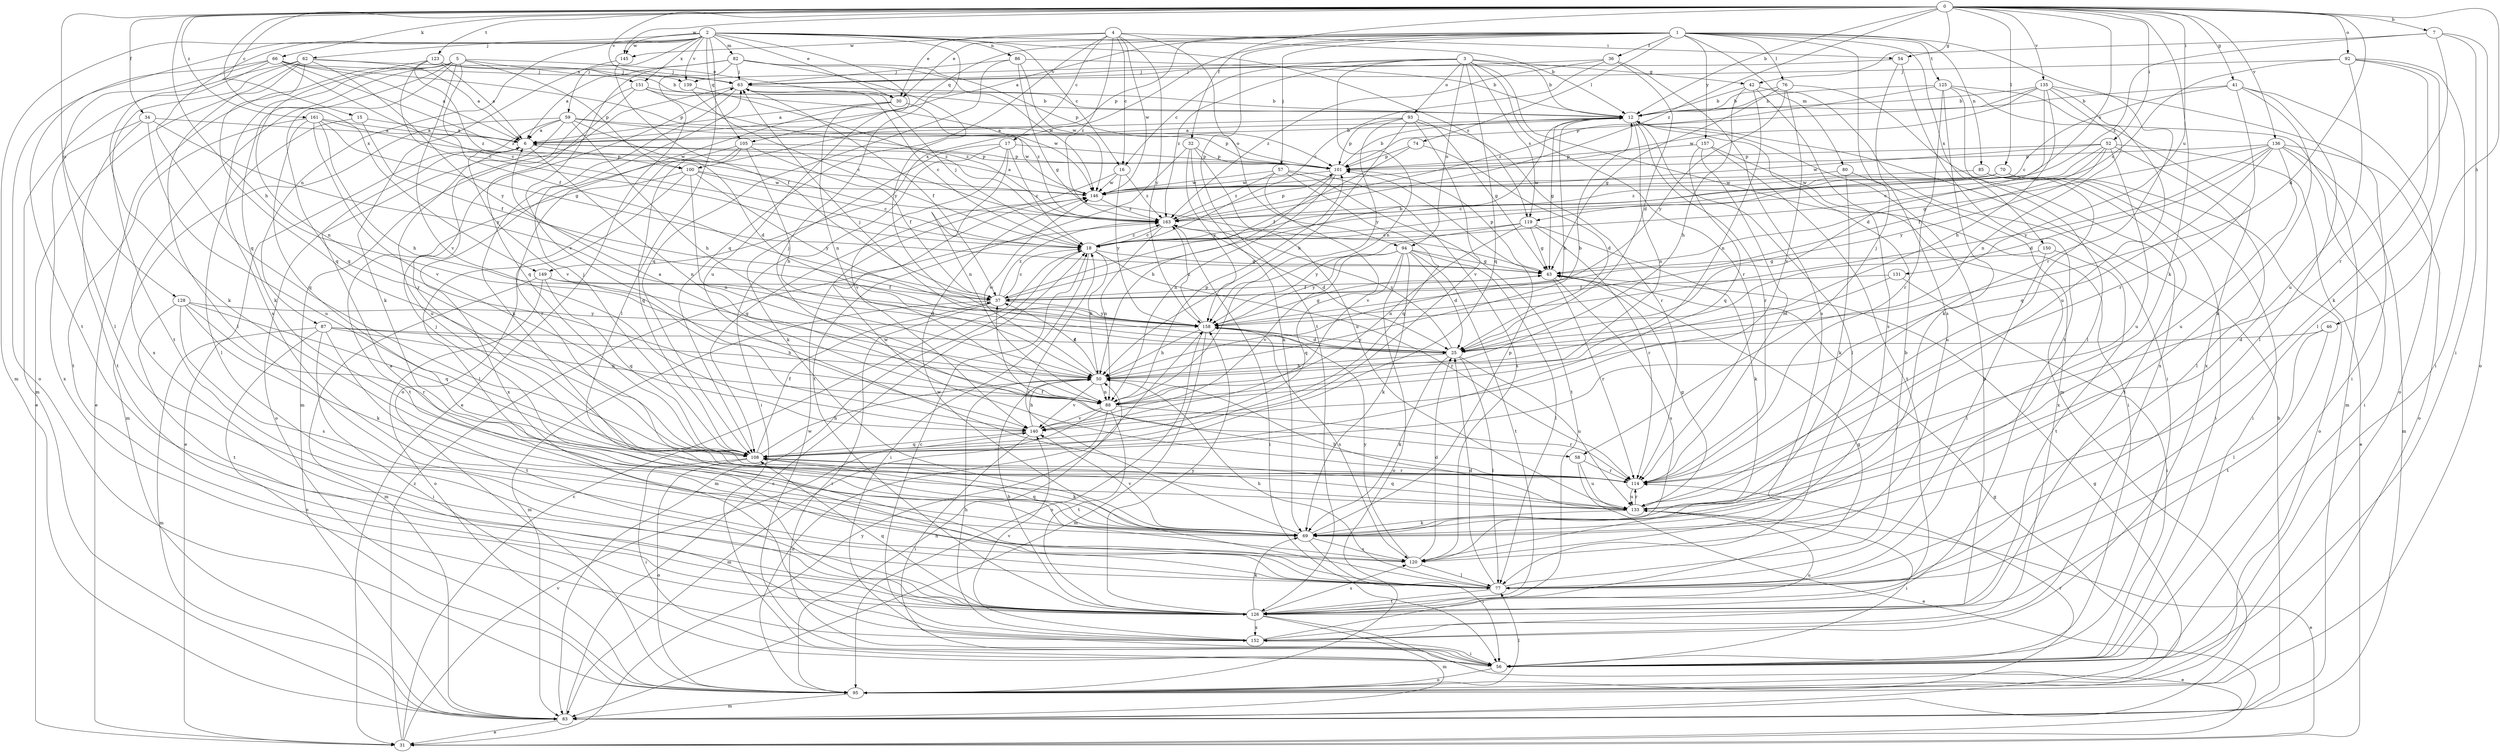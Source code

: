 strict digraph  {
0;
1;
2;
3;
4;
5;
6;
7;
12;
15;
16;
17;
18;
25;
30;
31;
32;
34;
36;
37;
41;
42;
43;
46;
50;
52;
54;
56;
57;
58;
59;
62;
63;
66;
69;
70;
74;
76;
77;
80;
82;
83;
85;
86;
87;
88;
92;
93;
94;
95;
100;
101;
105;
108;
114;
119;
120;
123;
125;
126;
128;
131;
133;
135;
136;
139;
140;
145;
146;
149;
150;
151;
152;
157;
158;
161;
163;
0 -> 7  [label=b];
0 -> 12  [label=b];
0 -> 15  [label=c];
0 -> 25  [label=d];
0 -> 32  [label=f];
0 -> 34  [label=f];
0 -> 41  [label=g];
0 -> 42  [label=g];
0 -> 46  [label=h];
0 -> 50  [label=h];
0 -> 52  [label=i];
0 -> 66  [label=k];
0 -> 69  [label=k];
0 -> 70  [label=l];
0 -> 92  [label=o];
0 -> 119  [label=s];
0 -> 123  [label=t];
0 -> 128  [label=u];
0 -> 131  [label=u];
0 -> 135  [label=v];
0 -> 136  [label=v];
0 -> 139  [label=v];
0 -> 145  [label=w];
0 -> 149  [label=x];
0 -> 161  [label=z];
0 -> 163  [label=z];
1 -> 6  [label=a];
1 -> 30  [label=e];
1 -> 36  [label=f];
1 -> 57  [label=j];
1 -> 58  [label=j];
1 -> 74  [label=l];
1 -> 76  [label=l];
1 -> 80  [label=m];
1 -> 85  [label=n];
1 -> 100  [label=p];
1 -> 105  [label=q];
1 -> 114  [label=r];
1 -> 125  [label=t];
1 -> 126  [label=t];
1 -> 149  [label=x];
1 -> 150  [label=x];
1 -> 157  [label=y];
2 -> 12  [label=b];
2 -> 16  [label=c];
2 -> 30  [label=e];
2 -> 58  [label=j];
2 -> 59  [label=j];
2 -> 62  [label=j];
2 -> 77  [label=l];
2 -> 82  [label=m];
2 -> 83  [label=m];
2 -> 86  [label=n];
2 -> 87  [label=n];
2 -> 105  [label=q];
2 -> 108  [label=q];
2 -> 119  [label=s];
2 -> 126  [label=t];
2 -> 133  [label=u];
2 -> 139  [label=v];
2 -> 145  [label=w];
2 -> 151  [label=x];
3 -> 12  [label=b];
3 -> 16  [label=c];
3 -> 42  [label=g];
3 -> 83  [label=m];
3 -> 88  [label=n];
3 -> 93  [label=o];
3 -> 94  [label=o];
3 -> 108  [label=q];
3 -> 114  [label=r];
3 -> 119  [label=s];
3 -> 139  [label=v];
3 -> 163  [label=z];
4 -> 16  [label=c];
4 -> 17  [label=c];
4 -> 30  [label=e];
4 -> 54  [label=i];
4 -> 94  [label=o];
4 -> 108  [label=q];
4 -> 145  [label=w];
4 -> 146  [label=w];
4 -> 158  [label=y];
4 -> 163  [label=z];
5 -> 30  [label=e];
5 -> 31  [label=e];
5 -> 37  [label=f];
5 -> 69  [label=k];
5 -> 100  [label=p];
5 -> 108  [label=q];
5 -> 120  [label=s];
5 -> 140  [label=v];
5 -> 151  [label=x];
5 -> 152  [label=x];
6 -> 12  [label=b];
6 -> 31  [label=e];
6 -> 88  [label=n];
6 -> 95  [label=o];
6 -> 100  [label=p];
6 -> 101  [label=p];
7 -> 54  [label=i];
7 -> 56  [label=i];
7 -> 95  [label=o];
7 -> 114  [label=r];
7 -> 163  [label=z];
12 -> 6  [label=a];
12 -> 43  [label=g];
12 -> 50  [label=h];
12 -> 77  [label=l];
12 -> 88  [label=n];
12 -> 114  [label=r];
15 -> 6  [label=a];
15 -> 37  [label=f];
15 -> 77  [label=l];
16 -> 108  [label=q];
16 -> 146  [label=w];
16 -> 158  [label=y];
16 -> 163  [label=z];
17 -> 18  [label=c];
17 -> 56  [label=i];
17 -> 69  [label=k];
17 -> 88  [label=n];
17 -> 101  [label=p];
17 -> 140  [label=v];
18 -> 43  [label=g];
18 -> 50  [label=h];
18 -> 56  [label=i];
18 -> 63  [label=j];
18 -> 83  [label=m];
18 -> 114  [label=r];
18 -> 163  [label=z];
25 -> 50  [label=h];
25 -> 63  [label=j];
25 -> 69  [label=k];
25 -> 77  [label=l];
25 -> 133  [label=u];
25 -> 158  [label=y];
25 -> 163  [label=z];
30 -> 6  [label=a];
30 -> 88  [label=n];
30 -> 95  [label=o];
30 -> 163  [label=z];
31 -> 18  [label=c];
31 -> 140  [label=v];
31 -> 158  [label=y];
31 -> 163  [label=z];
32 -> 69  [label=k];
32 -> 101  [label=p];
32 -> 126  [label=t];
32 -> 133  [label=u];
32 -> 158  [label=y];
34 -> 6  [label=a];
34 -> 126  [label=t];
34 -> 133  [label=u];
34 -> 152  [label=x];
34 -> 158  [label=y];
36 -> 18  [label=c];
36 -> 25  [label=d];
36 -> 63  [label=j];
36 -> 120  [label=s];
36 -> 163  [label=z];
37 -> 12  [label=b];
37 -> 18  [label=c];
37 -> 56  [label=i];
37 -> 83  [label=m];
37 -> 158  [label=y];
37 -> 163  [label=z];
41 -> 12  [label=b];
41 -> 18  [label=c];
41 -> 69  [label=k];
41 -> 77  [label=l];
41 -> 95  [label=o];
41 -> 114  [label=r];
42 -> 12  [label=b];
42 -> 50  [label=h];
42 -> 56  [label=i];
42 -> 88  [label=n];
42 -> 120  [label=s];
43 -> 37  [label=f];
43 -> 101  [label=p];
43 -> 114  [label=r];
43 -> 120  [label=s];
46 -> 25  [label=d];
46 -> 77  [label=l];
46 -> 126  [label=t];
50 -> 12  [label=b];
50 -> 37  [label=f];
50 -> 88  [label=n];
50 -> 140  [label=v];
50 -> 146  [label=w];
52 -> 18  [label=c];
52 -> 31  [label=e];
52 -> 37  [label=f];
52 -> 77  [label=l];
52 -> 101  [label=p];
52 -> 133  [label=u];
52 -> 146  [label=w];
52 -> 158  [label=y];
54 -> 63  [label=j];
54 -> 120  [label=s];
54 -> 126  [label=t];
56 -> 95  [label=o];
56 -> 146  [label=w];
57 -> 108  [label=q];
57 -> 120  [label=s];
57 -> 126  [label=t];
57 -> 140  [label=v];
57 -> 146  [label=w];
57 -> 163  [label=z];
58 -> 31  [label=e];
58 -> 114  [label=r];
58 -> 133  [label=u];
59 -> 6  [label=a];
59 -> 25  [label=d];
59 -> 50  [label=h];
59 -> 83  [label=m];
59 -> 101  [label=p];
59 -> 133  [label=u];
59 -> 140  [label=v];
59 -> 146  [label=w];
62 -> 6  [label=a];
62 -> 31  [label=e];
62 -> 63  [label=j];
62 -> 77  [label=l];
62 -> 83  [label=m];
62 -> 108  [label=q];
62 -> 126  [label=t];
62 -> 158  [label=y];
63 -> 12  [label=b];
63 -> 18  [label=c];
63 -> 37  [label=f];
63 -> 69  [label=k];
63 -> 83  [label=m];
66 -> 6  [label=a];
66 -> 18  [label=c];
66 -> 63  [label=j];
66 -> 69  [label=k];
66 -> 77  [label=l];
66 -> 95  [label=o];
66 -> 101  [label=p];
66 -> 163  [label=z];
69 -> 18  [label=c];
69 -> 56  [label=i];
69 -> 101  [label=p];
69 -> 108  [label=q];
69 -> 120  [label=s];
69 -> 140  [label=v];
70 -> 18  [label=c];
70 -> 56  [label=i];
70 -> 95  [label=o];
70 -> 146  [label=w];
70 -> 163  [label=z];
74 -> 25  [label=d];
74 -> 37  [label=f];
74 -> 101  [label=p];
76 -> 12  [label=b];
76 -> 43  [label=g];
76 -> 140  [label=v];
76 -> 152  [label=x];
76 -> 158  [label=y];
77 -> 6  [label=a];
77 -> 12  [label=b];
77 -> 25  [label=d];
77 -> 50  [label=h];
77 -> 126  [label=t];
77 -> 146  [label=w];
80 -> 69  [label=k];
80 -> 146  [label=w];
80 -> 152  [label=x];
82 -> 6  [label=a];
82 -> 31  [label=e];
82 -> 63  [label=j];
82 -> 101  [label=p];
82 -> 140  [label=v];
82 -> 146  [label=w];
82 -> 158  [label=y];
83 -> 12  [label=b];
83 -> 18  [label=c];
83 -> 31  [label=e];
83 -> 43  [label=g];
85 -> 56  [label=i];
85 -> 126  [label=t];
85 -> 133  [label=u];
85 -> 146  [label=w];
86 -> 12  [label=b];
86 -> 43  [label=g];
86 -> 63  [label=j];
86 -> 108  [label=q];
86 -> 146  [label=w];
87 -> 25  [label=d];
87 -> 50  [label=h];
87 -> 56  [label=i];
87 -> 83  [label=m];
87 -> 88  [label=n];
87 -> 95  [label=o];
87 -> 126  [label=t];
88 -> 6  [label=a];
88 -> 83  [label=m];
88 -> 95  [label=o];
88 -> 101  [label=p];
88 -> 114  [label=r];
88 -> 126  [label=t];
88 -> 140  [label=v];
92 -> 18  [label=c];
92 -> 56  [label=i];
92 -> 63  [label=j];
92 -> 69  [label=k];
92 -> 77  [label=l];
92 -> 133  [label=u];
93 -> 6  [label=a];
93 -> 43  [label=g];
93 -> 50  [label=h];
93 -> 101  [label=p];
93 -> 114  [label=r];
93 -> 140  [label=v];
93 -> 158  [label=y];
94 -> 25  [label=d];
94 -> 43  [label=g];
94 -> 69  [label=k];
94 -> 77  [label=l];
94 -> 95  [label=o];
94 -> 108  [label=q];
94 -> 126  [label=t];
94 -> 140  [label=v];
94 -> 158  [label=y];
95 -> 43  [label=g];
95 -> 50  [label=h];
95 -> 77  [label=l];
95 -> 83  [label=m];
95 -> 114  [label=r];
100 -> 18  [label=c];
100 -> 77  [label=l];
100 -> 88  [label=n];
100 -> 126  [label=t];
100 -> 146  [label=w];
100 -> 158  [label=y];
101 -> 12  [label=b];
101 -> 50  [label=h];
101 -> 88  [label=n];
101 -> 146  [label=w];
105 -> 37  [label=f];
105 -> 50  [label=h];
105 -> 101  [label=p];
105 -> 108  [label=q];
105 -> 114  [label=r];
105 -> 152  [label=x];
108 -> 37  [label=f];
108 -> 50  [label=h];
108 -> 56  [label=i];
108 -> 63  [label=j];
108 -> 69  [label=k];
108 -> 95  [label=o];
108 -> 114  [label=r];
114 -> 37  [label=f];
114 -> 133  [label=u];
114 -> 146  [label=w];
119 -> 18  [label=c];
119 -> 43  [label=g];
119 -> 69  [label=k];
119 -> 88  [label=n];
119 -> 114  [label=r];
119 -> 158  [label=y];
120 -> 25  [label=d];
120 -> 63  [label=j];
120 -> 77  [label=l];
120 -> 158  [label=y];
123 -> 6  [label=a];
123 -> 12  [label=b];
123 -> 18  [label=c];
123 -> 63  [label=j];
123 -> 88  [label=n];
123 -> 163  [label=z];
125 -> 12  [label=b];
125 -> 69  [label=k];
125 -> 77  [label=l];
125 -> 83  [label=m];
125 -> 114  [label=r];
125 -> 152  [label=x];
125 -> 163  [label=z];
126 -> 31  [label=e];
126 -> 43  [label=g];
126 -> 50  [label=h];
126 -> 69  [label=k];
126 -> 83  [label=m];
126 -> 108  [label=q];
126 -> 120  [label=s];
126 -> 152  [label=x];
126 -> 158  [label=y];
128 -> 69  [label=k];
128 -> 108  [label=q];
128 -> 114  [label=r];
128 -> 120  [label=s];
128 -> 126  [label=t];
128 -> 158  [label=y];
131 -> 25  [label=d];
131 -> 37  [label=f];
131 -> 56  [label=i];
133 -> 31  [label=e];
133 -> 43  [label=g];
133 -> 50  [label=h];
133 -> 56  [label=i];
133 -> 69  [label=k];
133 -> 108  [label=q];
133 -> 114  [label=r];
135 -> 12  [label=b];
135 -> 25  [label=d];
135 -> 50  [label=h];
135 -> 56  [label=i];
135 -> 88  [label=n];
135 -> 101  [label=p];
135 -> 133  [label=u];
135 -> 146  [label=w];
136 -> 25  [label=d];
136 -> 43  [label=g];
136 -> 56  [label=i];
136 -> 83  [label=m];
136 -> 95  [label=o];
136 -> 101  [label=p];
136 -> 108  [label=q];
136 -> 133  [label=u];
136 -> 158  [label=y];
139 -> 18  [label=c];
139 -> 163  [label=z];
140 -> 50  [label=h];
140 -> 56  [label=i];
140 -> 108  [label=q];
145 -> 37  [label=f];
145 -> 69  [label=k];
146 -> 6  [label=a];
146 -> 163  [label=z];
149 -> 25  [label=d];
149 -> 37  [label=f];
149 -> 83  [label=m];
149 -> 95  [label=o];
149 -> 108  [label=q];
150 -> 43  [label=g];
150 -> 77  [label=l];
150 -> 126  [label=t];
151 -> 12  [label=b];
151 -> 108  [label=q];
151 -> 114  [label=r];
151 -> 146  [label=w];
151 -> 163  [label=z];
152 -> 12  [label=b];
152 -> 18  [label=c];
152 -> 50  [label=h];
152 -> 56  [label=i];
152 -> 133  [label=u];
152 -> 140  [label=v];
157 -> 56  [label=i];
157 -> 101  [label=p];
157 -> 108  [label=q];
157 -> 114  [label=r];
157 -> 126  [label=t];
158 -> 25  [label=d];
158 -> 43  [label=g];
158 -> 50  [label=h];
158 -> 83  [label=m];
158 -> 95  [label=o];
158 -> 120  [label=s];
158 -> 163  [label=z];
161 -> 6  [label=a];
161 -> 43  [label=g];
161 -> 50  [label=h];
161 -> 108  [label=q];
161 -> 126  [label=t];
161 -> 140  [label=v];
161 -> 146  [label=w];
163 -> 18  [label=c];
163 -> 25  [label=d];
163 -> 56  [label=i];
163 -> 88  [label=n];
163 -> 101  [label=p];
}
